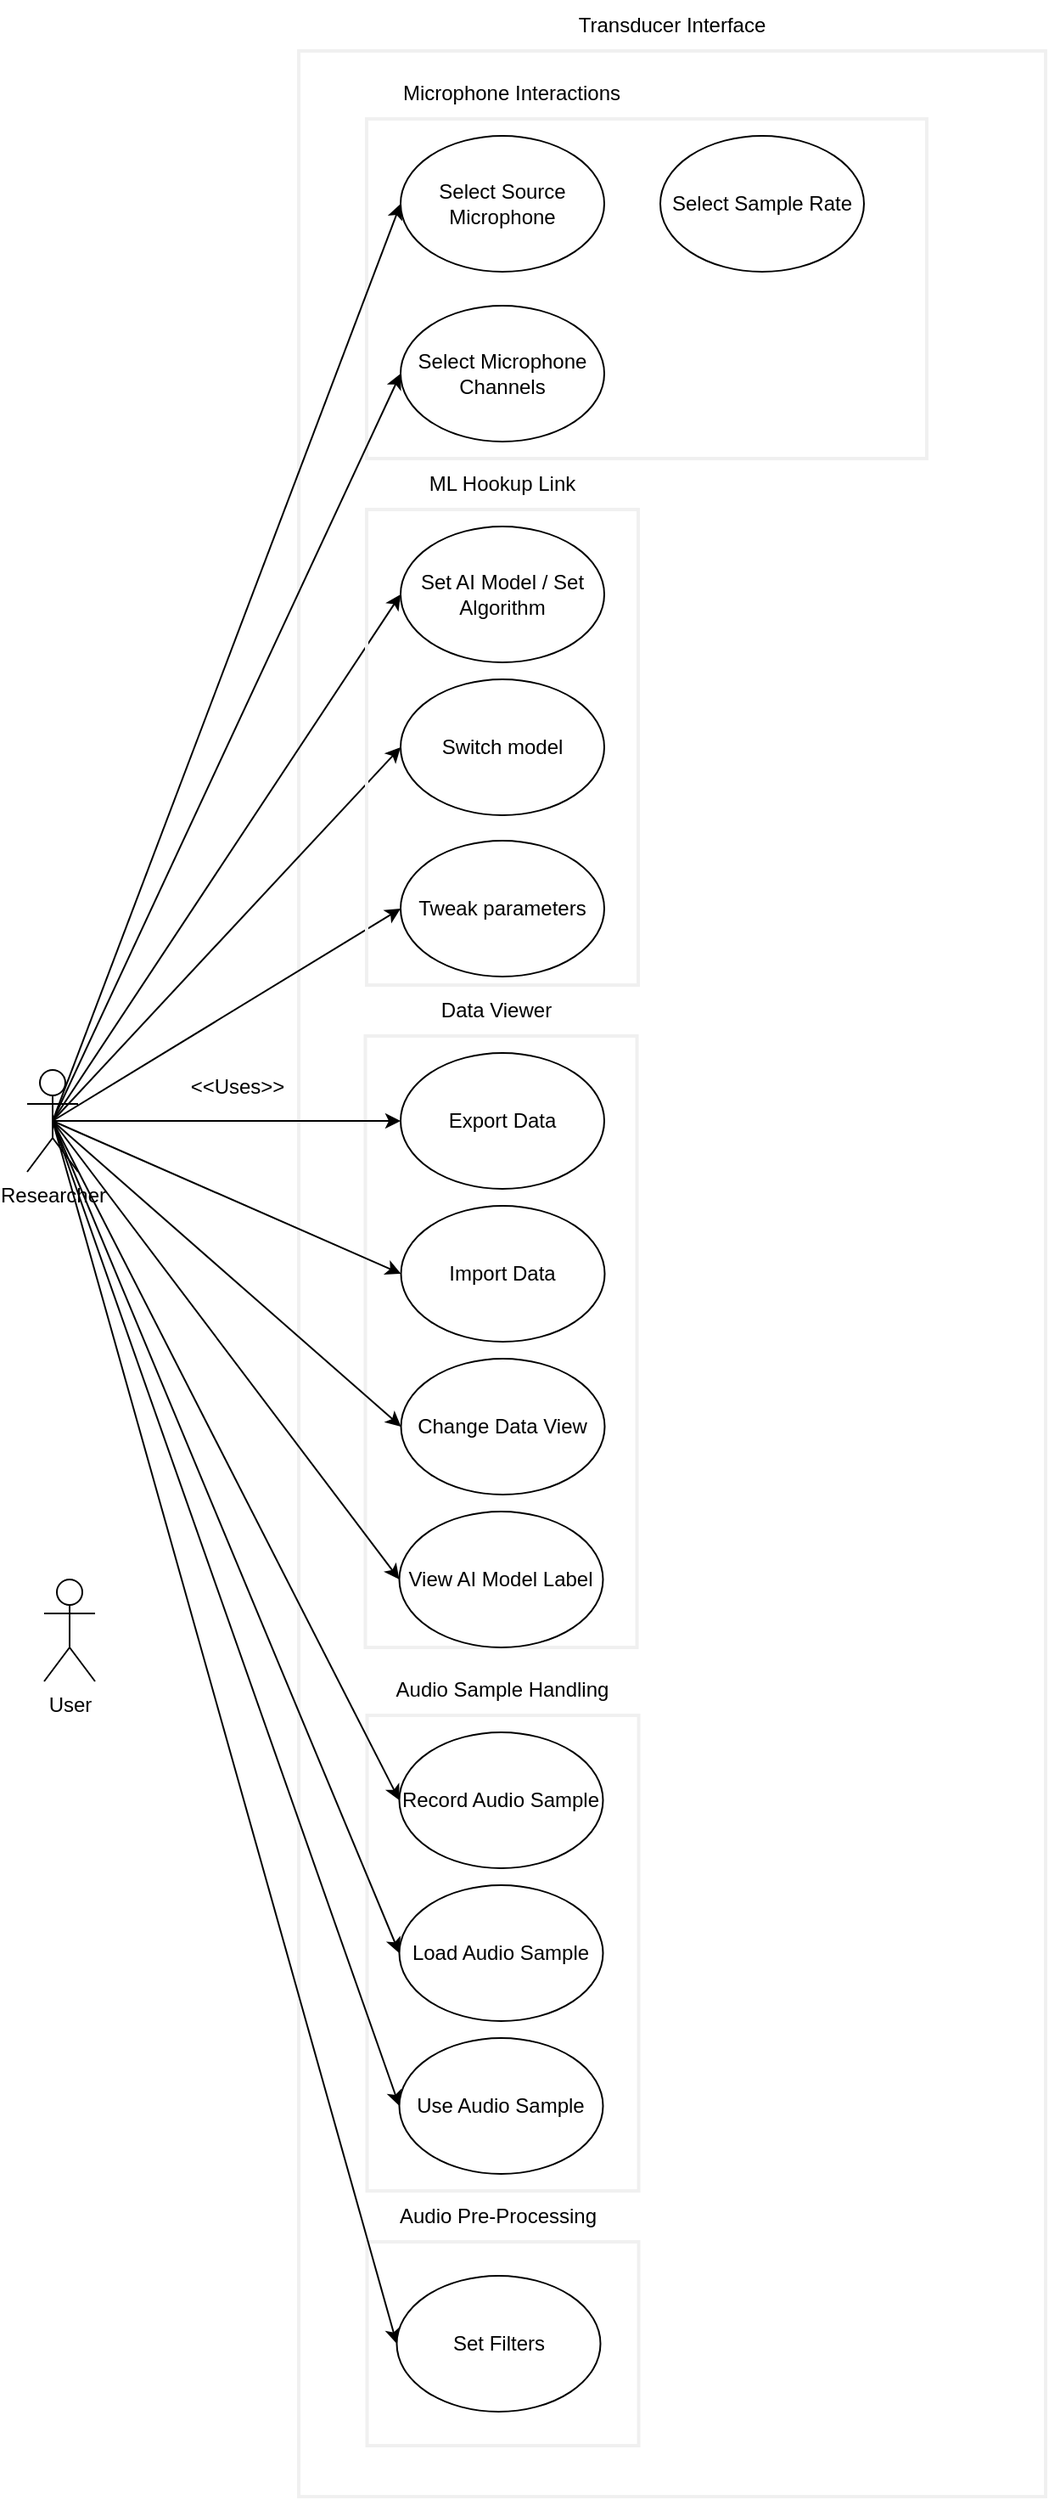 <mxfile version="16.1.2" type="device"><diagram id="priSrlDPHbVIq-1_wLpA" name="Page-1"><mxGraphModel dx="1296" dy="1206" grid="1" gridSize="10" guides="1" tooltips="1" connect="1" arrows="1" fold="1" page="1" pageScale="1" pageWidth="827" pageHeight="1169" math="0" shadow="0"><root><mxCell id="0"/><mxCell id="1" parent="0"/><mxCell id="TJ2ozXB55TRCQITjjtIT-4" value="" style="rounded=0;whiteSpace=wrap;html=1;fillColor=none;strokeWidth=2;strokeColor=#F0F0F0;" parent="1" vertex="1"><mxGeometry x="200" y="40" width="440" height="1440" as="geometry"/></mxCell><mxCell id="TJ2ozXB55TRCQITjjtIT-60" value="" style="rounded=0;whiteSpace=wrap;html=1;fillColor=none;strokeWidth=2;strokeColor=#F0F0F0;" parent="1" vertex="1"><mxGeometry x="239.25" y="620" width="160" height="360" as="geometry"/></mxCell><mxCell id="TJ2ozXB55TRCQITjjtIT-64" value="" style="rounded=0;whiteSpace=wrap;html=1;fillColor=none;strokeWidth=2;strokeColor=#F0F0F0;" parent="1" vertex="1"><mxGeometry x="240.25" y="1330" width="160" height="120" as="geometry"/></mxCell><mxCell id="TJ2ozXB55TRCQITjjtIT-62" value="" style="rounded=0;whiteSpace=wrap;html=1;fillColor=none;strokeWidth=2;strokeColor=#F0F0F0;" parent="1" vertex="1"><mxGeometry x="240.25" y="1020" width="160" height="280" as="geometry"/></mxCell><mxCell id="TJ2ozXB55TRCQITjjtIT-26" value="" style="rounded=0;whiteSpace=wrap;html=1;fillColor=none;strokeWidth=2;strokeColor=#F0F0F0;" parent="1" vertex="1"><mxGeometry x="240" y="80" width="330" height="200" as="geometry"/></mxCell><mxCell id="TJ2ozXB55TRCQITjjtIT-67" style="rounded=0;orthogonalLoop=1;jettySize=auto;html=1;exitX=0.5;exitY=0.5;exitDx=0;exitDy=0;exitPerimeter=0;entryX=0;entryY=0.5;entryDx=0;entryDy=0;" parent="1" source="TJ2ozXB55TRCQITjjtIT-1" target="TJ2ozXB55TRCQITjjtIT-8" edge="1"><mxGeometry relative="1" as="geometry"/></mxCell><mxCell id="TJ2ozXB55TRCQITjjtIT-68" style="edgeStyle=none;rounded=0;orthogonalLoop=1;jettySize=auto;html=1;exitX=0.5;exitY=0.5;exitDx=0;exitDy=0;exitPerimeter=0;entryX=0;entryY=0.5;entryDx=0;entryDy=0;" parent="1" source="TJ2ozXB55TRCQITjjtIT-1" target="TJ2ozXB55TRCQITjjtIT-9" edge="1"><mxGeometry relative="1" as="geometry"/></mxCell><mxCell id="TJ2ozXB55TRCQITjjtIT-69" style="edgeStyle=none;rounded=0;orthogonalLoop=1;jettySize=auto;html=1;exitX=0.5;exitY=0.5;exitDx=0;exitDy=0;exitPerimeter=0;entryX=0;entryY=0.5;entryDx=0;entryDy=0;" parent="1" source="TJ2ozXB55TRCQITjjtIT-1" target="TJ2ozXB55TRCQITjjtIT-49" edge="1"><mxGeometry relative="1" as="geometry"/></mxCell><mxCell id="TJ2ozXB55TRCQITjjtIT-70" style="edgeStyle=none;rounded=0;orthogonalLoop=1;jettySize=auto;html=1;exitX=0.5;exitY=0.5;exitDx=0;exitDy=0;exitPerimeter=0;entryX=0;entryY=0.5;entryDx=0;entryDy=0;" parent="1" source="TJ2ozXB55TRCQITjjtIT-1" target="TJ2ozXB55TRCQITjjtIT-50" edge="1"><mxGeometry relative="1" as="geometry"/></mxCell><mxCell id="TJ2ozXB55TRCQITjjtIT-71" style="edgeStyle=none;rounded=0;orthogonalLoop=1;jettySize=auto;html=1;exitX=0.5;exitY=0.5;exitDx=0;exitDy=0;exitPerimeter=0;entryX=0;entryY=0.5;entryDx=0;entryDy=0;" parent="1" source="TJ2ozXB55TRCQITjjtIT-1" target="TJ2ozXB55TRCQITjjtIT-48" edge="1"><mxGeometry relative="1" as="geometry"/></mxCell><mxCell id="TJ2ozXB55TRCQITjjtIT-72" style="edgeStyle=none;rounded=0;orthogonalLoop=1;jettySize=auto;html=1;exitX=0.5;exitY=0.5;exitDx=0;exitDy=0;exitPerimeter=0;entryX=0;entryY=0.5;entryDx=0;entryDy=0;" parent="1" source="TJ2ozXB55TRCQITjjtIT-1" target="TJ2ozXB55TRCQITjjtIT-13" edge="1"><mxGeometry relative="1" as="geometry"/></mxCell><mxCell id="TJ2ozXB55TRCQITjjtIT-73" style="edgeStyle=none;rounded=0;orthogonalLoop=1;jettySize=auto;html=1;exitX=0.5;exitY=0.5;exitDx=0;exitDy=0;exitPerimeter=0;entryX=0;entryY=0.5;entryDx=0;entryDy=0;" parent="1" source="TJ2ozXB55TRCQITjjtIT-1" target="TJ2ozXB55TRCQITjjtIT-55" edge="1"><mxGeometry relative="1" as="geometry"/></mxCell><mxCell id="TJ2ozXB55TRCQITjjtIT-74" style="edgeStyle=none;rounded=0;orthogonalLoop=1;jettySize=auto;html=1;exitX=0.5;exitY=0.5;exitDx=0;exitDy=0;exitPerimeter=0;entryX=0;entryY=0.5;entryDx=0;entryDy=0;" parent="1" source="TJ2ozXB55TRCQITjjtIT-1" target="TJ2ozXB55TRCQITjjtIT-75" edge="1"><mxGeometry relative="1" as="geometry"><mxPoint x="170" y="770" as="targetPoint"/></mxGeometry></mxCell><mxCell id="TJ2ozXB55TRCQITjjtIT-77" style="edgeStyle=none;rounded=0;orthogonalLoop=1;jettySize=auto;html=1;exitX=0.5;exitY=0.5;exitDx=0;exitDy=0;exitPerimeter=0;entryX=0;entryY=0.5;entryDx=0;entryDy=0;" parent="1" source="TJ2ozXB55TRCQITjjtIT-1" target="TJ2ozXB55TRCQITjjtIT-52" edge="1"><mxGeometry relative="1" as="geometry"/></mxCell><mxCell id="TJ2ozXB55TRCQITjjtIT-78" style="edgeStyle=none;rounded=0;orthogonalLoop=1;jettySize=auto;html=1;exitX=0.5;exitY=0.5;exitDx=0;exitDy=0;exitPerimeter=0;entryX=0;entryY=0.5;entryDx=0;entryDy=0;" parent="1" source="TJ2ozXB55TRCQITjjtIT-1" target="TJ2ozXB55TRCQITjjtIT-53" edge="1"><mxGeometry relative="1" as="geometry"/></mxCell><mxCell id="TJ2ozXB55TRCQITjjtIT-79" style="edgeStyle=none;rounded=0;orthogonalLoop=1;jettySize=auto;html=1;exitX=0.5;exitY=0.5;exitDx=0;exitDy=0;exitPerimeter=0;entryX=0;entryY=0.5;entryDx=0;entryDy=0;" parent="1" source="TJ2ozXB55TRCQITjjtIT-1" target="TJ2ozXB55TRCQITjjtIT-54" edge="1"><mxGeometry relative="1" as="geometry"/></mxCell><mxCell id="TJ2ozXB55TRCQITjjtIT-80" style="edgeStyle=none;rounded=0;orthogonalLoop=1;jettySize=auto;html=1;exitX=0.5;exitY=0.5;exitDx=0;exitDy=0;exitPerimeter=0;entryX=0;entryY=0.5;entryDx=0;entryDy=0;" parent="1" source="TJ2ozXB55TRCQITjjtIT-1" target="TJ2ozXB55TRCQITjjtIT-17" edge="1"><mxGeometry relative="1" as="geometry"/></mxCell><mxCell id="TJ2ozXB55TRCQITjjtIT-81" style="edgeStyle=none;rounded=0;orthogonalLoop=1;jettySize=auto;html=1;exitX=0.5;exitY=0.5;exitDx=0;exitDy=0;exitPerimeter=0;entryX=0;entryY=0.5;entryDx=0;entryDy=0;" parent="1" source="TJ2ozXB55TRCQITjjtIT-1" target="TJ2ozXB55TRCQITjjtIT-66" edge="1"><mxGeometry relative="1" as="geometry"/></mxCell><mxCell id="TJ2ozXB55TRCQITjjtIT-1" value="Researcher" style="shape=umlActor;verticalLabelPosition=bottom;verticalAlign=top;html=1;outlineConnect=0;" parent="1" vertex="1"><mxGeometry x="40" y="640" width="30" height="60" as="geometry"/></mxCell><mxCell id="TJ2ozXB55TRCQITjjtIT-2" value="User" style="shape=umlActor;verticalLabelPosition=bottom;verticalAlign=top;html=1;outlineConnect=0;" parent="1" vertex="1"><mxGeometry x="50" y="940" width="30" height="60" as="geometry"/></mxCell><mxCell id="TJ2ozXB55TRCQITjjtIT-5" value="Transducer Interface" style="text;html=1;strokeColor=none;fillColor=none;align=center;verticalAlign=middle;whiteSpace=wrap;rounded=0;" parent="1" vertex="1"><mxGeometry x="200" y="10" width="440" height="30" as="geometry"/></mxCell><mxCell id="TJ2ozXB55TRCQITjjtIT-8" value="Select Source Microphone" style="ellipse;whiteSpace=wrap;html=1;" parent="1" vertex="1"><mxGeometry x="260" y="90" width="120" height="80" as="geometry"/></mxCell><mxCell id="TJ2ozXB55TRCQITjjtIT-9" value="Select Microphone Channels" style="ellipse;whiteSpace=wrap;html=1;" parent="1" vertex="1"><mxGeometry x="260" y="190" width="120" height="80" as="geometry"/></mxCell><mxCell id="TJ2ozXB55TRCQITjjtIT-13" value="Export Data" style="ellipse;whiteSpace=wrap;html=1;" parent="1" vertex="1"><mxGeometry x="260" y="630" width="120" height="80" as="geometry"/></mxCell><mxCell id="TJ2ozXB55TRCQITjjtIT-17" value="Use Audio Sample" style="ellipse;whiteSpace=wrap;html=1;" parent="1" vertex="1"><mxGeometry x="259.25" y="1210" width="120" height="80" as="geometry"/></mxCell><mxCell id="TJ2ozXB55TRCQITjjtIT-27" value="Microphone Interactions" style="text;html=1;strokeColor=none;fillColor=none;align=center;verticalAlign=middle;whiteSpace=wrap;rounded=0;" parent="1" vertex="1"><mxGeometry x="247.5" y="50" width="155" height="30" as="geometry"/></mxCell><mxCell id="TJ2ozXB55TRCQITjjtIT-30" value="" style="rounded=0;whiteSpace=wrap;html=1;fillColor=none;strokeWidth=2;strokeColor=#F0F0F0;" parent="1" vertex="1"><mxGeometry x="240" y="310" width="160" height="280" as="geometry"/></mxCell><mxCell id="TJ2ozXB55TRCQITjjtIT-48" value="Tweak parameters" style="ellipse;whiteSpace=wrap;html=1;" parent="1" vertex="1"><mxGeometry x="260" y="505" width="120" height="80" as="geometry"/></mxCell><mxCell id="TJ2ozXB55TRCQITjjtIT-49" value="Set AI Model / Set Algorithm" style="ellipse;whiteSpace=wrap;html=1;" parent="1" vertex="1"><mxGeometry x="260" y="320" width="120" height="80" as="geometry"/></mxCell><mxCell id="TJ2ozXB55TRCQITjjtIT-50" value="Switch model" style="ellipse;whiteSpace=wrap;html=1;" parent="1" vertex="1"><mxGeometry x="260" y="410" width="120" height="80" as="geometry"/></mxCell><mxCell id="TJ2ozXB55TRCQITjjtIT-52" value="View AI Model Label" style="ellipse;whiteSpace=wrap;html=1;" parent="1" vertex="1"><mxGeometry x="259.25" y="900" width="120" height="80" as="geometry"/></mxCell><mxCell id="TJ2ozXB55TRCQITjjtIT-53" value="Record Audio Sample" style="ellipse;whiteSpace=wrap;html=1;" parent="1" vertex="1"><mxGeometry x="259.25" y="1030" width="120" height="80" as="geometry"/></mxCell><mxCell id="TJ2ozXB55TRCQITjjtIT-54" value="Load Audio Sample" style="ellipse;whiteSpace=wrap;html=1;" parent="1" vertex="1"><mxGeometry x="259.25" y="1120" width="120" height="80" as="geometry"/></mxCell><mxCell id="TJ2ozXB55TRCQITjjtIT-55" value="Import Data" style="ellipse;whiteSpace=wrap;html=1;" parent="1" vertex="1"><mxGeometry x="260.25" y="720" width="120" height="80" as="geometry"/></mxCell><mxCell id="TJ2ozXB55TRCQITjjtIT-59" value="ML Hookup Link" style="text;html=1;strokeColor=none;fillColor=none;align=center;verticalAlign=middle;whiteSpace=wrap;rounded=0;" parent="1" vertex="1"><mxGeometry x="240" y="280" width="160" height="30" as="geometry"/></mxCell><mxCell id="TJ2ozXB55TRCQITjjtIT-61" value="Data Viewer" style="text;html=1;strokeColor=none;fillColor=none;align=center;verticalAlign=middle;whiteSpace=wrap;rounded=0;" parent="1" vertex="1"><mxGeometry x="235" y="590" width="162.5" height="30" as="geometry"/></mxCell><mxCell id="TJ2ozXB55TRCQITjjtIT-63" value="Audio Sample Handling" style="text;html=1;strokeColor=none;fillColor=none;align=center;verticalAlign=middle;whiteSpace=wrap;rounded=0;" parent="1" vertex="1"><mxGeometry x="240.25" y="990" width="160" height="30" as="geometry"/></mxCell><mxCell id="TJ2ozXB55TRCQITjjtIT-65" value="Audio Pre-Processing" style="text;html=1;strokeColor=none;fillColor=none;align=center;verticalAlign=middle;whiteSpace=wrap;rounded=0;" parent="1" vertex="1"><mxGeometry x="240.25" y="1300" width="155" height="30" as="geometry"/></mxCell><mxCell id="TJ2ozXB55TRCQITjjtIT-66" value="Set Filters" style="ellipse;whiteSpace=wrap;html=1;" parent="1" vertex="1"><mxGeometry x="257.75" y="1350" width="120" height="80" as="geometry"/></mxCell><mxCell id="TJ2ozXB55TRCQITjjtIT-75" value="Change Data View" style="ellipse;whiteSpace=wrap;html=1;" parent="1" vertex="1"><mxGeometry x="260.25" y="810" width="120" height="80" as="geometry"/></mxCell><mxCell id="TJ2ozXB55TRCQITjjtIT-84" value="&amp;lt;&amp;lt;Uses&amp;gt;&amp;gt;" style="text;html=1;strokeColor=none;fillColor=none;align=center;verticalAlign=middle;whiteSpace=wrap;rounded=0;" parent="1" vertex="1"><mxGeometry x="134" y="635" width="60" height="30" as="geometry"/></mxCell><mxCell id="_HHmFPUzlZyZheO8mNd3-1" value="Select Sample Rate" style="ellipse;whiteSpace=wrap;html=1;" vertex="1" parent="1"><mxGeometry x="413" y="90" width="120" height="80" as="geometry"/></mxCell></root></mxGraphModel></diagram></mxfile>